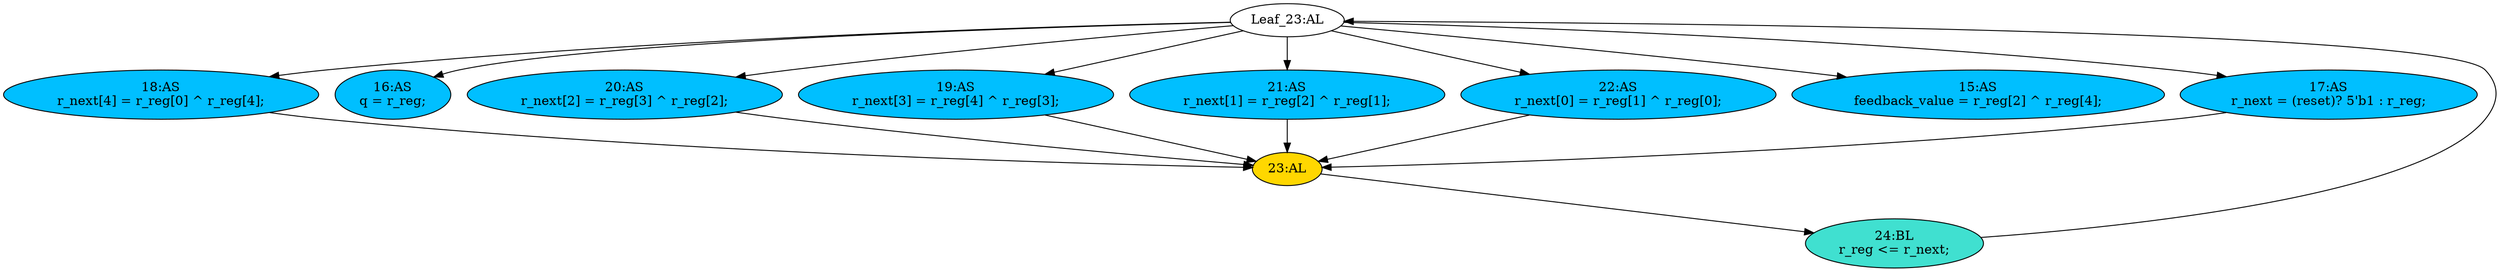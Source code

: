 strict digraph "compose( ,  )" {
	node [label="\N"];
	"Leaf_23:AL"	[def_var="['r_reg']",
		label="Leaf_23:AL"];
	"18:AS"	[ast="<pyverilog.vparser.ast.Assign object at 0x7f1b805e6850>",
		def_var="['r_next']",
		fillcolor=deepskyblue,
		label="18:AS
r_next[4] = r_reg[0] ^ r_reg[4];",
		statements="[]",
		style=filled,
		typ=Assign,
		use_var="['r_reg', 'r_reg']"];
	"Leaf_23:AL" -> "18:AS";
	"16:AS"	[ast="<pyverilog.vparser.ast.Assign object at 0x7f1b8058ee90>",
		def_var="['q']",
		fillcolor=deepskyblue,
		label="16:AS
q = r_reg;",
		statements="[]",
		style=filled,
		typ=Assign,
		use_var="['r_reg']"];
	"Leaf_23:AL" -> "16:AS";
	"20:AS"	[ast="<pyverilog.vparser.ast.Assign object at 0x7f1b80846510>",
		def_var="['r_next']",
		fillcolor=deepskyblue,
		label="20:AS
r_next[2] = r_reg[3] ^ r_reg[2];",
		statements="[]",
		style=filled,
		typ=Assign,
		use_var="['r_reg', 'r_reg']"];
	"Leaf_23:AL" -> "20:AS";
	"19:AS"	[ast="<pyverilog.vparser.ast.Assign object at 0x7f1b84745d10>",
		def_var="['r_next']",
		fillcolor=deepskyblue,
		label="19:AS
r_next[3] = r_reg[4] ^ r_reg[3];",
		statements="[]",
		style=filled,
		typ=Assign,
		use_var="['r_reg', 'r_reg']"];
	"Leaf_23:AL" -> "19:AS";
	"21:AS"	[ast="<pyverilog.vparser.ast.Assign object at 0x7f1b80498610>",
		def_var="['r_next']",
		fillcolor=deepskyblue,
		label="21:AS
r_next[1] = r_reg[2] ^ r_reg[1];",
		statements="[]",
		style=filled,
		typ=Assign,
		use_var="['r_reg', 'r_reg']"];
	"Leaf_23:AL" -> "21:AS";
	"22:AS"	[ast="<pyverilog.vparser.ast.Assign object at 0x7f1b80498f10>",
		def_var="['r_next']",
		fillcolor=deepskyblue,
		label="22:AS
r_next[0] = r_reg[1] ^ r_reg[0];",
		statements="[]",
		style=filled,
		typ=Assign,
		use_var="['r_reg', 'r_reg']"];
	"Leaf_23:AL" -> "22:AS";
	"15:AS"	[ast="<pyverilog.vparser.ast.Assign object at 0x7f1b805e3e10>",
		def_var="['feedback_value']",
		fillcolor=deepskyblue,
		label="15:AS
feedback_value = r_reg[2] ^ r_reg[4];",
		statements="[]",
		style=filled,
		typ=Assign,
		use_var="['r_reg', 'r_reg']"];
	"Leaf_23:AL" -> "15:AS";
	"17:AS"	[ast="<pyverilog.vparser.ast.Assign object at 0x7f1b805f1450>",
		def_var="['r_next']",
		fillcolor=deepskyblue,
		label="17:AS
r_next = (reset)? 5'b1 : r_reg;",
		statements="[]",
		style=filled,
		typ=Assign,
		use_var="['reset', 'r_reg']"];
	"Leaf_23:AL" -> "17:AS";
	"23:AL"	[ast="<pyverilog.vparser.ast.Always object at 0x7f1b80498650>",
		clk_sens=True,
		fillcolor=gold,
		label="23:AL",
		sens="['clk']",
		statements="[]",
		style=filled,
		typ=Always,
		use_var="['r_next']"];
	"18:AS" -> "23:AL";
	"24:BL"	[ast="<pyverilog.vparser.ast.Block object at 0x7f1b80498950>",
		fillcolor=turquoise,
		label="24:BL
r_reg <= r_next;",
		statements="[<pyverilog.vparser.ast.NonblockingSubstitution object at 0x7f1b80498450>]",
		style=filled,
		typ=Block];
	"24:BL" -> "Leaf_23:AL"	[cond="[]",
		lineno=None];
	"20:AS" -> "23:AL";
	"19:AS" -> "23:AL";
	"21:AS" -> "23:AL";
	"23:AL" -> "24:BL"	[cond="[]",
		lineno=None];
	"22:AS" -> "23:AL";
	"17:AS" -> "23:AL";
}
